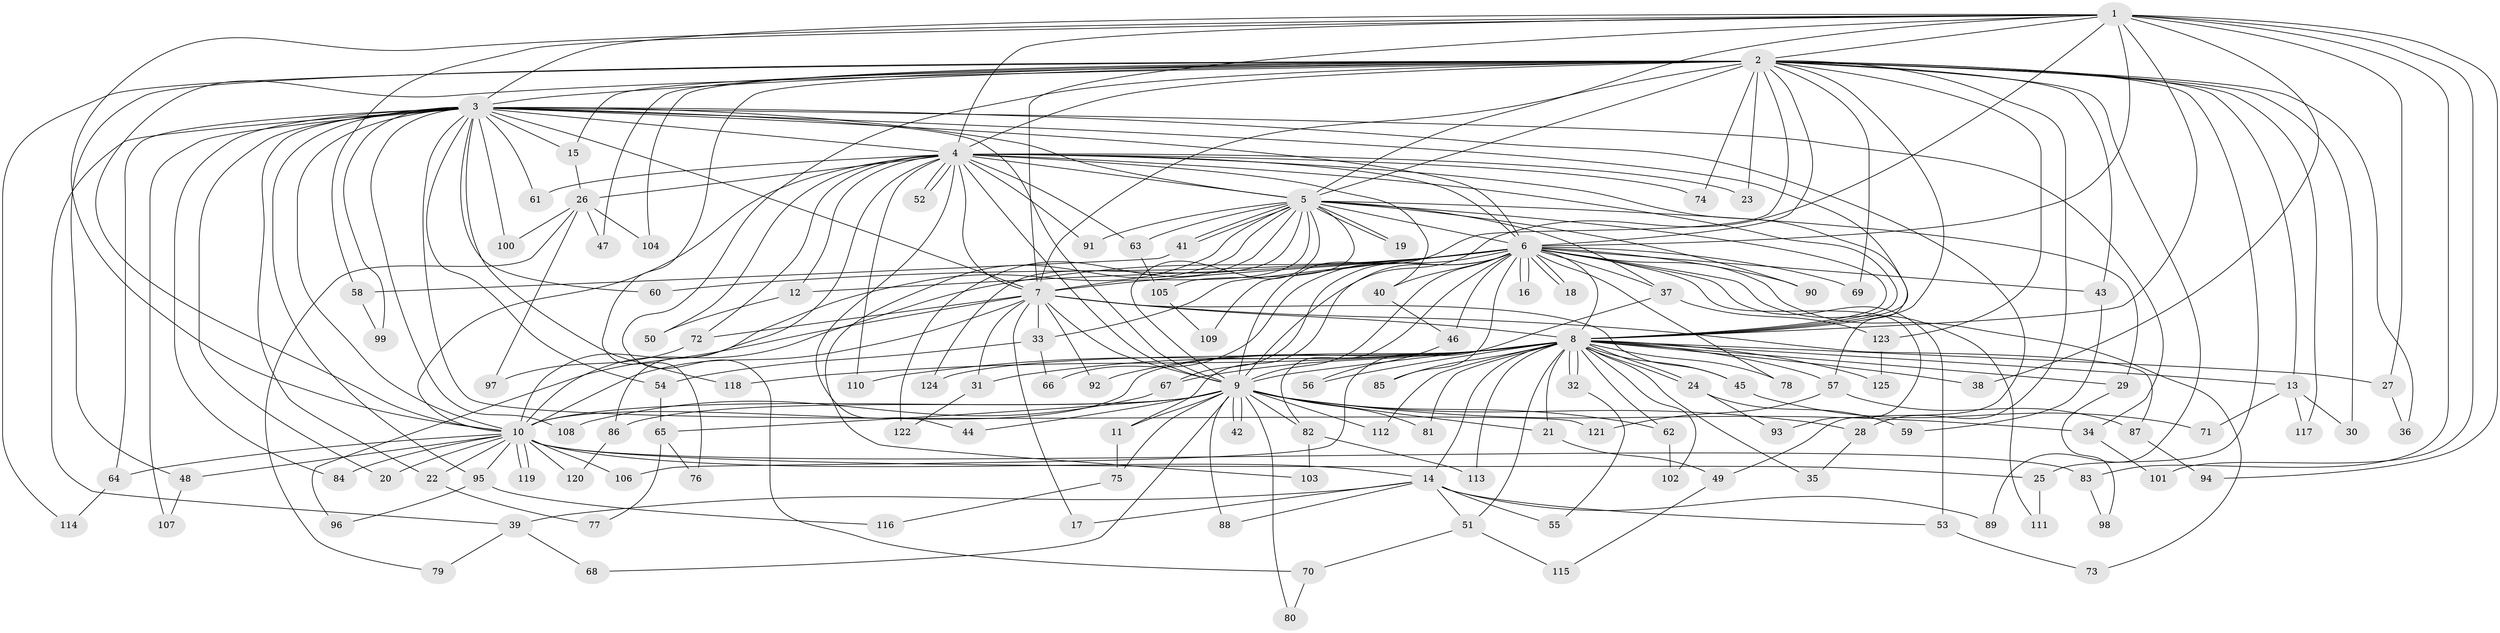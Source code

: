 // coarse degree distribution, {13: 0.01, 24: 0.01, 25: 0.01, 48: 0.01, 31: 0.01, 30: 0.01, 14: 0.01, 22: 0.01, 3: 0.31, 4: 0.05, 10: 0.01, 2: 0.5, 6: 0.01, 5: 0.02, 1: 0.02}
// Generated by graph-tools (version 1.1) at 2025/51/02/27/25 19:51:53]
// undirected, 125 vertices, 275 edges
graph export_dot {
graph [start="1"]
  node [color=gray90,style=filled];
  1;
  2;
  3;
  4;
  5;
  6;
  7;
  8;
  9;
  10;
  11;
  12;
  13;
  14;
  15;
  16;
  17;
  18;
  19;
  20;
  21;
  22;
  23;
  24;
  25;
  26;
  27;
  28;
  29;
  30;
  31;
  32;
  33;
  34;
  35;
  36;
  37;
  38;
  39;
  40;
  41;
  42;
  43;
  44;
  45;
  46;
  47;
  48;
  49;
  50;
  51;
  52;
  53;
  54;
  55;
  56;
  57;
  58;
  59;
  60;
  61;
  62;
  63;
  64;
  65;
  66;
  67;
  68;
  69;
  70;
  71;
  72;
  73;
  74;
  75;
  76;
  77;
  78;
  79;
  80;
  81;
  82;
  83;
  84;
  85;
  86;
  87;
  88;
  89;
  90;
  91;
  92;
  93;
  94;
  95;
  96;
  97;
  98;
  99;
  100;
  101;
  102;
  103;
  104;
  105;
  106;
  107;
  108;
  109;
  110;
  111;
  112;
  113;
  114;
  115;
  116;
  117;
  118;
  119;
  120;
  121;
  122;
  123;
  124;
  125;
  1 -- 2;
  1 -- 3;
  1 -- 4;
  1 -- 5;
  1 -- 6;
  1 -- 7;
  1 -- 8;
  1 -- 9;
  1 -- 10;
  1 -- 27;
  1 -- 38;
  1 -- 58;
  1 -- 83;
  1 -- 94;
  1 -- 101;
  2 -- 3;
  2 -- 4;
  2 -- 5;
  2 -- 6;
  2 -- 7;
  2 -- 8;
  2 -- 9;
  2 -- 10;
  2 -- 13;
  2 -- 15;
  2 -- 23;
  2 -- 25;
  2 -- 28;
  2 -- 30;
  2 -- 36;
  2 -- 43;
  2 -- 47;
  2 -- 48;
  2 -- 69;
  2 -- 70;
  2 -- 74;
  2 -- 76;
  2 -- 89;
  2 -- 104;
  2 -- 114;
  2 -- 117;
  2 -- 123;
  3 -- 4;
  3 -- 5;
  3 -- 6;
  3 -- 7;
  3 -- 8;
  3 -- 9;
  3 -- 10;
  3 -- 15;
  3 -- 20;
  3 -- 22;
  3 -- 34;
  3 -- 39;
  3 -- 49;
  3 -- 54;
  3 -- 60;
  3 -- 61;
  3 -- 64;
  3 -- 84;
  3 -- 95;
  3 -- 99;
  3 -- 100;
  3 -- 107;
  3 -- 108;
  3 -- 118;
  3 -- 121;
  4 -- 5;
  4 -- 6;
  4 -- 7;
  4 -- 8;
  4 -- 9;
  4 -- 10;
  4 -- 12;
  4 -- 23;
  4 -- 26;
  4 -- 40;
  4 -- 44;
  4 -- 50;
  4 -- 52;
  4 -- 52;
  4 -- 57;
  4 -- 61;
  4 -- 63;
  4 -- 72;
  4 -- 74;
  4 -- 86;
  4 -- 91;
  4 -- 110;
  5 -- 6;
  5 -- 7;
  5 -- 8;
  5 -- 9;
  5 -- 10;
  5 -- 19;
  5 -- 19;
  5 -- 29;
  5 -- 37;
  5 -- 41;
  5 -- 41;
  5 -- 63;
  5 -- 90;
  5 -- 91;
  5 -- 103;
  5 -- 105;
  5 -- 122;
  5 -- 124;
  6 -- 7;
  6 -- 8;
  6 -- 9;
  6 -- 10;
  6 -- 11;
  6 -- 12;
  6 -- 16;
  6 -- 16;
  6 -- 18;
  6 -- 18;
  6 -- 33;
  6 -- 37;
  6 -- 40;
  6 -- 43;
  6 -- 46;
  6 -- 53;
  6 -- 60;
  6 -- 66;
  6 -- 67;
  6 -- 69;
  6 -- 73;
  6 -- 78;
  6 -- 82;
  6 -- 85;
  6 -- 90;
  6 -- 93;
  6 -- 109;
  6 -- 111;
  7 -- 8;
  7 -- 9;
  7 -- 10;
  7 -- 17;
  7 -- 31;
  7 -- 33;
  7 -- 45;
  7 -- 72;
  7 -- 87;
  7 -- 92;
  7 -- 96;
  8 -- 9;
  8 -- 10;
  8 -- 13;
  8 -- 14;
  8 -- 21;
  8 -- 24;
  8 -- 24;
  8 -- 27;
  8 -- 29;
  8 -- 31;
  8 -- 32;
  8 -- 32;
  8 -- 35;
  8 -- 38;
  8 -- 45;
  8 -- 51;
  8 -- 56;
  8 -- 57;
  8 -- 62;
  8 -- 67;
  8 -- 78;
  8 -- 81;
  8 -- 85;
  8 -- 92;
  8 -- 102;
  8 -- 110;
  8 -- 112;
  8 -- 113;
  8 -- 118;
  8 -- 124;
  8 -- 125;
  9 -- 10;
  9 -- 11;
  9 -- 21;
  9 -- 28;
  9 -- 34;
  9 -- 42;
  9 -- 42;
  9 -- 44;
  9 -- 62;
  9 -- 65;
  9 -- 68;
  9 -- 75;
  9 -- 80;
  9 -- 81;
  9 -- 82;
  9 -- 86;
  9 -- 88;
  9 -- 112;
  10 -- 14;
  10 -- 20;
  10 -- 22;
  10 -- 25;
  10 -- 48;
  10 -- 64;
  10 -- 83;
  10 -- 84;
  10 -- 95;
  10 -- 106;
  10 -- 119;
  10 -- 119;
  10 -- 120;
  11 -- 75;
  12 -- 50;
  13 -- 30;
  13 -- 71;
  13 -- 117;
  14 -- 17;
  14 -- 39;
  14 -- 51;
  14 -- 53;
  14 -- 55;
  14 -- 88;
  14 -- 89;
  15 -- 26;
  21 -- 49;
  22 -- 77;
  24 -- 59;
  24 -- 93;
  25 -- 111;
  26 -- 47;
  26 -- 79;
  26 -- 97;
  26 -- 100;
  26 -- 104;
  27 -- 36;
  28 -- 35;
  29 -- 98;
  31 -- 122;
  32 -- 55;
  33 -- 54;
  33 -- 66;
  34 -- 101;
  37 -- 106;
  37 -- 123;
  39 -- 68;
  39 -- 79;
  40 -- 46;
  41 -- 58;
  43 -- 59;
  45 -- 71;
  46 -- 56;
  48 -- 107;
  49 -- 115;
  51 -- 70;
  51 -- 115;
  53 -- 73;
  54 -- 65;
  57 -- 87;
  57 -- 121;
  58 -- 99;
  62 -- 102;
  63 -- 105;
  64 -- 114;
  65 -- 76;
  65 -- 77;
  67 -- 108;
  70 -- 80;
  72 -- 97;
  75 -- 116;
  82 -- 103;
  82 -- 113;
  83 -- 98;
  86 -- 120;
  87 -- 94;
  95 -- 96;
  95 -- 116;
  105 -- 109;
  123 -- 125;
}
